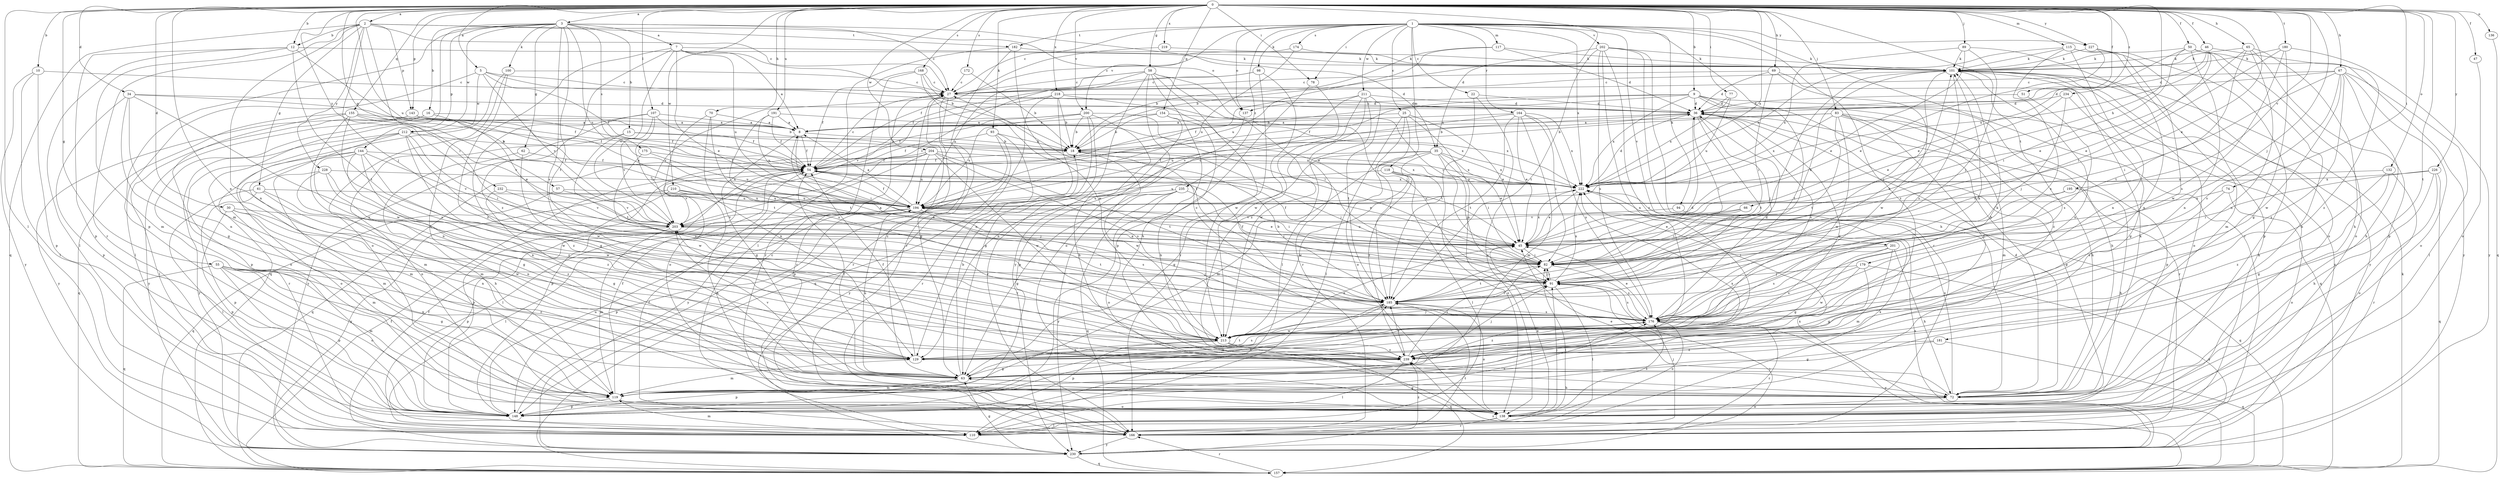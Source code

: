 strict digraph  {
0;
1;
2;
3;
5;
7;
8;
9;
10;
12;
15;
16;
18;
22;
25;
27;
30;
34;
35;
36;
45;
46;
47;
50;
51;
54;
55;
57;
58;
61;
62;
63;
65;
66;
67;
69;
70;
72;
74;
77;
78;
82;
83;
89;
91;
93;
94;
98;
100;
101;
107;
110;
115;
117;
118;
119;
129;
132;
136;
137;
138;
143;
144;
148;
154;
155;
157;
164;
166;
168;
172;
174;
175;
176;
179;
180;
181;
182;
185;
191;
194;
195;
200;
201;
202;
203;
204;
210;
211;
212;
213;
218;
219;
222;
226;
227;
228;
230;
232;
234;
235;
239;
0 -> 2  [label=a];
0 -> 3  [label=a];
0 -> 5  [label=a];
0 -> 9  [label=b];
0 -> 10  [label=b];
0 -> 12  [label=b];
0 -> 30  [label=d];
0 -> 34  [label=d];
0 -> 35  [label=d];
0 -> 45  [label=e];
0 -> 46  [label=f];
0 -> 47  [label=f];
0 -> 50  [label=f];
0 -> 51  [label=f];
0 -> 55  [label=g];
0 -> 57  [label=g];
0 -> 58  [label=g];
0 -> 65  [label=h];
0 -> 66  [label=h];
0 -> 67  [label=h];
0 -> 69  [label=h];
0 -> 70  [label=h];
0 -> 74  [label=i];
0 -> 77  [label=i];
0 -> 78  [label=i];
0 -> 83  [label=j];
0 -> 89  [label=j];
0 -> 91  [label=j];
0 -> 93  [label=k];
0 -> 107  [label=l];
0 -> 110  [label=l];
0 -> 115  [label=m];
0 -> 129  [label=n];
0 -> 132  [label=o];
0 -> 136  [label=o];
0 -> 143  [label=p];
0 -> 154  [label=q];
0 -> 155  [label=q];
0 -> 168  [label=s];
0 -> 172  [label=s];
0 -> 179  [label=t];
0 -> 180  [label=t];
0 -> 181  [label=t];
0 -> 191  [label=u];
0 -> 194  [label=u];
0 -> 195  [label=v];
0 -> 200  [label=v];
0 -> 204  [label=w];
0 -> 210  [label=w];
0 -> 218  [label=x];
0 -> 219  [label=x];
0 -> 222  [label=x];
0 -> 226  [label=y];
0 -> 227  [label=y];
0 -> 232  [label=z];
0 -> 234  [label=z];
1 -> 22  [label=c];
1 -> 25  [label=c];
1 -> 27  [label=c];
1 -> 72  [label=h];
1 -> 78  [label=i];
1 -> 94  [label=k];
1 -> 98  [label=k];
1 -> 117  [label=m];
1 -> 118  [label=m];
1 -> 137  [label=o];
1 -> 164  [label=r];
1 -> 166  [label=r];
1 -> 174  [label=s];
1 -> 182  [label=t];
1 -> 200  [label=v];
1 -> 201  [label=v];
1 -> 202  [label=v];
1 -> 211  [label=w];
1 -> 222  [label=x];
1 -> 227  [label=y];
1 -> 235  [label=z];
1 -> 239  [label=z];
2 -> 12  [label=b];
2 -> 27  [label=c];
2 -> 61  [label=g];
2 -> 82  [label=i];
2 -> 91  [label=j];
2 -> 129  [label=n];
2 -> 137  [label=o];
2 -> 143  [label=p];
2 -> 157  [label=q];
2 -> 166  [label=r];
2 -> 182  [label=t];
2 -> 228  [label=y];
3 -> 7  [label=a];
3 -> 15  [label=b];
3 -> 16  [label=b];
3 -> 27  [label=c];
3 -> 35  [label=d];
3 -> 62  [label=g];
3 -> 100  [label=k];
3 -> 119  [label=m];
3 -> 144  [label=p];
3 -> 148  [label=p];
3 -> 175  [label=s];
3 -> 176  [label=s];
3 -> 185  [label=t];
3 -> 194  [label=u];
3 -> 212  [label=w];
5 -> 27  [label=c];
5 -> 36  [label=d];
5 -> 54  [label=f];
5 -> 110  [label=l];
5 -> 203  [label=v];
5 -> 212  [label=w];
7 -> 8  [label=a];
7 -> 18  [label=b];
7 -> 45  [label=e];
7 -> 72  [label=h];
7 -> 101  [label=k];
7 -> 194  [label=u];
7 -> 203  [label=v];
7 -> 239  [label=z];
8 -> 18  [label=b];
8 -> 54  [label=f];
8 -> 63  [label=g];
8 -> 82  [label=i];
9 -> 18  [label=b];
9 -> 36  [label=d];
9 -> 54  [label=f];
9 -> 72  [label=h];
9 -> 137  [label=o];
9 -> 157  [label=q];
9 -> 185  [label=t];
9 -> 222  [label=x];
9 -> 239  [label=z];
10 -> 27  [label=c];
10 -> 110  [label=l];
10 -> 148  [label=p];
10 -> 230  [label=y];
12 -> 101  [label=k];
12 -> 110  [label=l];
12 -> 119  [label=m];
12 -> 148  [label=p];
12 -> 185  [label=t];
12 -> 203  [label=v];
15 -> 18  [label=b];
15 -> 138  [label=o];
15 -> 185  [label=t];
15 -> 222  [label=x];
16 -> 8  [label=a];
16 -> 45  [label=e];
16 -> 148  [label=p];
16 -> 230  [label=y];
18 -> 54  [label=f];
18 -> 91  [label=j];
18 -> 213  [label=w];
18 -> 222  [label=x];
22 -> 36  [label=d];
22 -> 138  [label=o];
22 -> 185  [label=t];
25 -> 8  [label=a];
25 -> 45  [label=e];
25 -> 110  [label=l];
25 -> 138  [label=o];
25 -> 176  [label=s];
25 -> 185  [label=t];
27 -> 36  [label=d];
27 -> 63  [label=g];
27 -> 166  [label=r];
27 -> 203  [label=v];
30 -> 119  [label=m];
30 -> 129  [label=n];
30 -> 148  [label=p];
30 -> 203  [label=v];
30 -> 213  [label=w];
34 -> 36  [label=d];
34 -> 54  [label=f];
34 -> 63  [label=g];
34 -> 129  [label=n];
34 -> 148  [label=p];
34 -> 213  [label=w];
35 -> 45  [label=e];
35 -> 54  [label=f];
35 -> 63  [label=g];
35 -> 82  [label=i];
35 -> 91  [label=j];
35 -> 119  [label=m];
35 -> 222  [label=x];
35 -> 239  [label=z];
36 -> 8  [label=a];
36 -> 18  [label=b];
36 -> 82  [label=i];
36 -> 91  [label=j];
36 -> 148  [label=p];
36 -> 166  [label=r];
36 -> 176  [label=s];
36 -> 185  [label=t];
36 -> 194  [label=u];
45 -> 54  [label=f];
45 -> 82  [label=i];
45 -> 194  [label=u];
45 -> 222  [label=x];
46 -> 36  [label=d];
46 -> 45  [label=e];
46 -> 101  [label=k];
46 -> 222  [label=x];
46 -> 239  [label=z];
47 -> 138  [label=o];
50 -> 45  [label=e];
50 -> 72  [label=h];
50 -> 82  [label=i];
50 -> 101  [label=k];
50 -> 129  [label=n];
50 -> 138  [label=o];
50 -> 230  [label=y];
51 -> 36  [label=d];
51 -> 176  [label=s];
54 -> 27  [label=c];
54 -> 45  [label=e];
54 -> 110  [label=l];
54 -> 203  [label=v];
54 -> 222  [label=x];
55 -> 63  [label=g];
55 -> 91  [label=j];
55 -> 119  [label=m];
55 -> 129  [label=n];
55 -> 138  [label=o];
55 -> 148  [label=p];
55 -> 157  [label=q];
55 -> 239  [label=z];
57 -> 157  [label=q];
57 -> 194  [label=u];
57 -> 203  [label=v];
58 -> 27  [label=c];
58 -> 72  [label=h];
58 -> 82  [label=i];
58 -> 91  [label=j];
58 -> 138  [label=o];
58 -> 194  [label=u];
58 -> 203  [label=v];
58 -> 213  [label=w];
58 -> 230  [label=y];
61 -> 110  [label=l];
61 -> 129  [label=n];
61 -> 148  [label=p];
61 -> 194  [label=u];
61 -> 239  [label=z];
62 -> 54  [label=f];
62 -> 119  [label=m];
62 -> 213  [label=w];
63 -> 18  [label=b];
63 -> 27  [label=c];
63 -> 54  [label=f];
63 -> 72  [label=h];
63 -> 119  [label=m];
63 -> 148  [label=p];
63 -> 185  [label=t];
63 -> 194  [label=u];
63 -> 203  [label=v];
63 -> 222  [label=x];
65 -> 45  [label=e];
65 -> 72  [label=h];
65 -> 101  [label=k];
65 -> 129  [label=n];
65 -> 148  [label=p];
65 -> 185  [label=t];
66 -> 45  [label=e];
66 -> 82  [label=i];
66 -> 203  [label=v];
67 -> 27  [label=c];
67 -> 36  [label=d];
67 -> 72  [label=h];
67 -> 82  [label=i];
67 -> 110  [label=l];
67 -> 138  [label=o];
67 -> 176  [label=s];
67 -> 213  [label=w];
67 -> 239  [label=z];
69 -> 27  [label=c];
69 -> 36  [label=d];
69 -> 82  [label=i];
69 -> 213  [label=w];
69 -> 230  [label=y];
70 -> 8  [label=a];
70 -> 129  [label=n];
70 -> 138  [label=o];
70 -> 185  [label=t];
72 -> 36  [label=d];
72 -> 45  [label=e];
72 -> 63  [label=g];
72 -> 101  [label=k];
72 -> 138  [label=o];
72 -> 222  [label=x];
74 -> 138  [label=o];
74 -> 176  [label=s];
74 -> 194  [label=u];
77 -> 36  [label=d];
77 -> 194  [label=u];
77 -> 222  [label=x];
78 -> 148  [label=p];
78 -> 239  [label=z];
82 -> 91  [label=j];
82 -> 101  [label=k];
82 -> 176  [label=s];
82 -> 185  [label=t];
83 -> 8  [label=a];
83 -> 18  [label=b];
83 -> 72  [label=h];
83 -> 119  [label=m];
83 -> 148  [label=p];
83 -> 185  [label=t];
83 -> 213  [label=w];
83 -> 222  [label=x];
83 -> 239  [label=z];
89 -> 45  [label=e];
89 -> 91  [label=j];
89 -> 101  [label=k];
89 -> 129  [label=n];
89 -> 222  [label=x];
91 -> 8  [label=a];
91 -> 54  [label=f];
91 -> 82  [label=i];
91 -> 110  [label=l];
91 -> 176  [label=s];
91 -> 185  [label=t];
91 -> 222  [label=x];
93 -> 18  [label=b];
93 -> 54  [label=f];
93 -> 148  [label=p];
93 -> 166  [label=r];
93 -> 230  [label=y];
94 -> 157  [label=q];
94 -> 203  [label=v];
98 -> 27  [label=c];
98 -> 54  [label=f];
98 -> 166  [label=r];
98 -> 213  [label=w];
100 -> 27  [label=c];
100 -> 138  [label=o];
100 -> 157  [label=q];
100 -> 239  [label=z];
101 -> 27  [label=c];
101 -> 82  [label=i];
101 -> 91  [label=j];
101 -> 129  [label=n];
101 -> 138  [label=o];
101 -> 176  [label=s];
101 -> 230  [label=y];
107 -> 8  [label=a];
107 -> 54  [label=f];
107 -> 63  [label=g];
107 -> 185  [label=t];
107 -> 203  [label=v];
107 -> 230  [label=y];
110 -> 82  [label=i];
110 -> 101  [label=k];
110 -> 119  [label=m];
110 -> 222  [label=x];
115 -> 101  [label=k];
115 -> 119  [label=m];
115 -> 129  [label=n];
115 -> 138  [label=o];
115 -> 176  [label=s];
115 -> 222  [label=x];
117 -> 18  [label=b];
117 -> 36  [label=d];
117 -> 101  [label=k];
117 -> 194  [label=u];
118 -> 110  [label=l];
118 -> 138  [label=o];
118 -> 194  [label=u];
118 -> 213  [label=w];
118 -> 222  [label=x];
119 -> 54  [label=f];
119 -> 138  [label=o];
119 -> 148  [label=p];
119 -> 185  [label=t];
129 -> 36  [label=d];
129 -> 54  [label=f];
129 -> 119  [label=m];
129 -> 176  [label=s];
132 -> 63  [label=g];
132 -> 166  [label=r];
132 -> 222  [label=x];
132 -> 239  [label=z];
136 -> 157  [label=q];
137 -> 148  [label=p];
138 -> 45  [label=e];
138 -> 91  [label=j];
138 -> 110  [label=l];
138 -> 166  [label=r];
138 -> 176  [label=s];
143 -> 8  [label=a];
143 -> 18  [label=b];
143 -> 54  [label=f];
143 -> 110  [label=l];
143 -> 194  [label=u];
143 -> 230  [label=y];
144 -> 54  [label=f];
144 -> 63  [label=g];
144 -> 119  [label=m];
144 -> 129  [label=n];
144 -> 138  [label=o];
144 -> 203  [label=v];
144 -> 213  [label=w];
144 -> 239  [label=z];
148 -> 27  [label=c];
148 -> 176  [label=s];
148 -> 194  [label=u];
154 -> 8  [label=a];
154 -> 18  [label=b];
154 -> 72  [label=h];
154 -> 129  [label=n];
154 -> 222  [label=x];
155 -> 8  [label=a];
155 -> 54  [label=f];
155 -> 129  [label=n];
155 -> 138  [label=o];
155 -> 157  [label=q];
155 -> 176  [label=s];
155 -> 203  [label=v];
157 -> 54  [label=f];
157 -> 101  [label=k];
157 -> 166  [label=r];
157 -> 222  [label=x];
157 -> 239  [label=z];
164 -> 8  [label=a];
164 -> 45  [label=e];
164 -> 82  [label=i];
164 -> 119  [label=m];
164 -> 176  [label=s];
164 -> 185  [label=t];
164 -> 194  [label=u];
164 -> 222  [label=x];
166 -> 27  [label=c];
166 -> 54  [label=f];
166 -> 91  [label=j];
166 -> 230  [label=y];
166 -> 239  [label=z];
168 -> 27  [label=c];
168 -> 45  [label=e];
168 -> 54  [label=f];
168 -> 166  [label=r];
168 -> 185  [label=t];
172 -> 18  [label=b];
172 -> 27  [label=c];
174 -> 27  [label=c];
174 -> 101  [label=k];
174 -> 194  [label=u];
175 -> 54  [label=f];
175 -> 176  [label=s];
175 -> 194  [label=u];
176 -> 27  [label=c];
176 -> 36  [label=d];
176 -> 45  [label=e];
176 -> 101  [label=k];
176 -> 138  [label=o];
176 -> 166  [label=r];
176 -> 213  [label=w];
176 -> 230  [label=y];
176 -> 239  [label=z];
179 -> 63  [label=g];
179 -> 91  [label=j];
179 -> 176  [label=s];
179 -> 213  [label=w];
179 -> 230  [label=y];
180 -> 63  [label=g];
180 -> 82  [label=i];
180 -> 101  [label=k];
180 -> 176  [label=s];
180 -> 230  [label=y];
181 -> 63  [label=g];
181 -> 157  [label=q];
181 -> 239  [label=z];
182 -> 101  [label=k];
182 -> 110  [label=l];
182 -> 166  [label=r];
182 -> 213  [label=w];
185 -> 18  [label=b];
185 -> 36  [label=d];
185 -> 101  [label=k];
185 -> 119  [label=m];
185 -> 138  [label=o];
185 -> 176  [label=s];
191 -> 8  [label=a];
191 -> 54  [label=f];
191 -> 176  [label=s];
191 -> 194  [label=u];
191 -> 222  [label=x];
194 -> 8  [label=a];
194 -> 45  [label=e];
194 -> 54  [label=f];
194 -> 82  [label=i];
194 -> 110  [label=l];
194 -> 148  [label=p];
194 -> 176  [label=s];
194 -> 203  [label=v];
195 -> 72  [label=h];
195 -> 91  [label=j];
195 -> 194  [label=u];
200 -> 8  [label=a];
200 -> 18  [label=b];
200 -> 54  [label=f];
200 -> 63  [label=g];
200 -> 72  [label=h];
200 -> 82  [label=i];
200 -> 166  [label=r];
200 -> 194  [label=u];
201 -> 63  [label=g];
201 -> 72  [label=h];
201 -> 82  [label=i];
201 -> 119  [label=m];
201 -> 176  [label=s];
202 -> 18  [label=b];
202 -> 72  [label=h];
202 -> 101  [label=k];
202 -> 129  [label=n];
202 -> 166  [label=r];
202 -> 176  [label=s];
202 -> 185  [label=t];
202 -> 239  [label=z];
203 -> 45  [label=e];
203 -> 119  [label=m];
203 -> 148  [label=p];
203 -> 185  [label=t];
204 -> 54  [label=f];
204 -> 148  [label=p];
204 -> 157  [label=q];
204 -> 176  [label=s];
204 -> 185  [label=t];
204 -> 194  [label=u];
204 -> 213  [label=w];
204 -> 222  [label=x];
204 -> 230  [label=y];
210 -> 45  [label=e];
210 -> 72  [label=h];
210 -> 91  [label=j];
210 -> 148  [label=p];
210 -> 194  [label=u];
210 -> 230  [label=y];
211 -> 36  [label=d];
211 -> 54  [label=f];
211 -> 110  [label=l];
211 -> 166  [label=r];
211 -> 185  [label=t];
211 -> 203  [label=v];
211 -> 213  [label=w];
212 -> 18  [label=b];
212 -> 82  [label=i];
212 -> 119  [label=m];
212 -> 166  [label=r];
212 -> 213  [label=w];
212 -> 230  [label=y];
212 -> 239  [label=z];
213 -> 45  [label=e];
213 -> 91  [label=j];
213 -> 101  [label=k];
213 -> 129  [label=n];
213 -> 148  [label=p];
213 -> 157  [label=q];
213 -> 239  [label=z];
218 -> 18  [label=b];
218 -> 36  [label=d];
218 -> 82  [label=i];
218 -> 129  [label=n];
218 -> 157  [label=q];
218 -> 203  [label=v];
219 -> 54  [label=f];
219 -> 101  [label=k];
222 -> 36  [label=d];
222 -> 45  [label=e];
222 -> 194  [label=u];
226 -> 72  [label=h];
226 -> 82  [label=i];
226 -> 138  [label=o];
226 -> 157  [label=q];
226 -> 222  [label=x];
227 -> 45  [label=e];
227 -> 101  [label=k];
227 -> 148  [label=p];
227 -> 213  [label=w];
228 -> 72  [label=h];
228 -> 119  [label=m];
228 -> 213  [label=w];
228 -> 222  [label=x];
228 -> 239  [label=z];
230 -> 54  [label=f];
230 -> 63  [label=g];
230 -> 91  [label=j];
230 -> 157  [label=q];
230 -> 185  [label=t];
230 -> 222  [label=x];
232 -> 63  [label=g];
232 -> 194  [label=u];
232 -> 203  [label=v];
234 -> 36  [label=d];
234 -> 45  [label=e];
234 -> 63  [label=g];
234 -> 91  [label=j];
235 -> 63  [label=g];
235 -> 82  [label=i];
235 -> 138  [label=o];
235 -> 157  [label=q];
235 -> 194  [label=u];
235 -> 230  [label=y];
239 -> 63  [label=g];
239 -> 82  [label=i];
239 -> 91  [label=j];
239 -> 110  [label=l];
239 -> 185  [label=t];
239 -> 203  [label=v];
}
